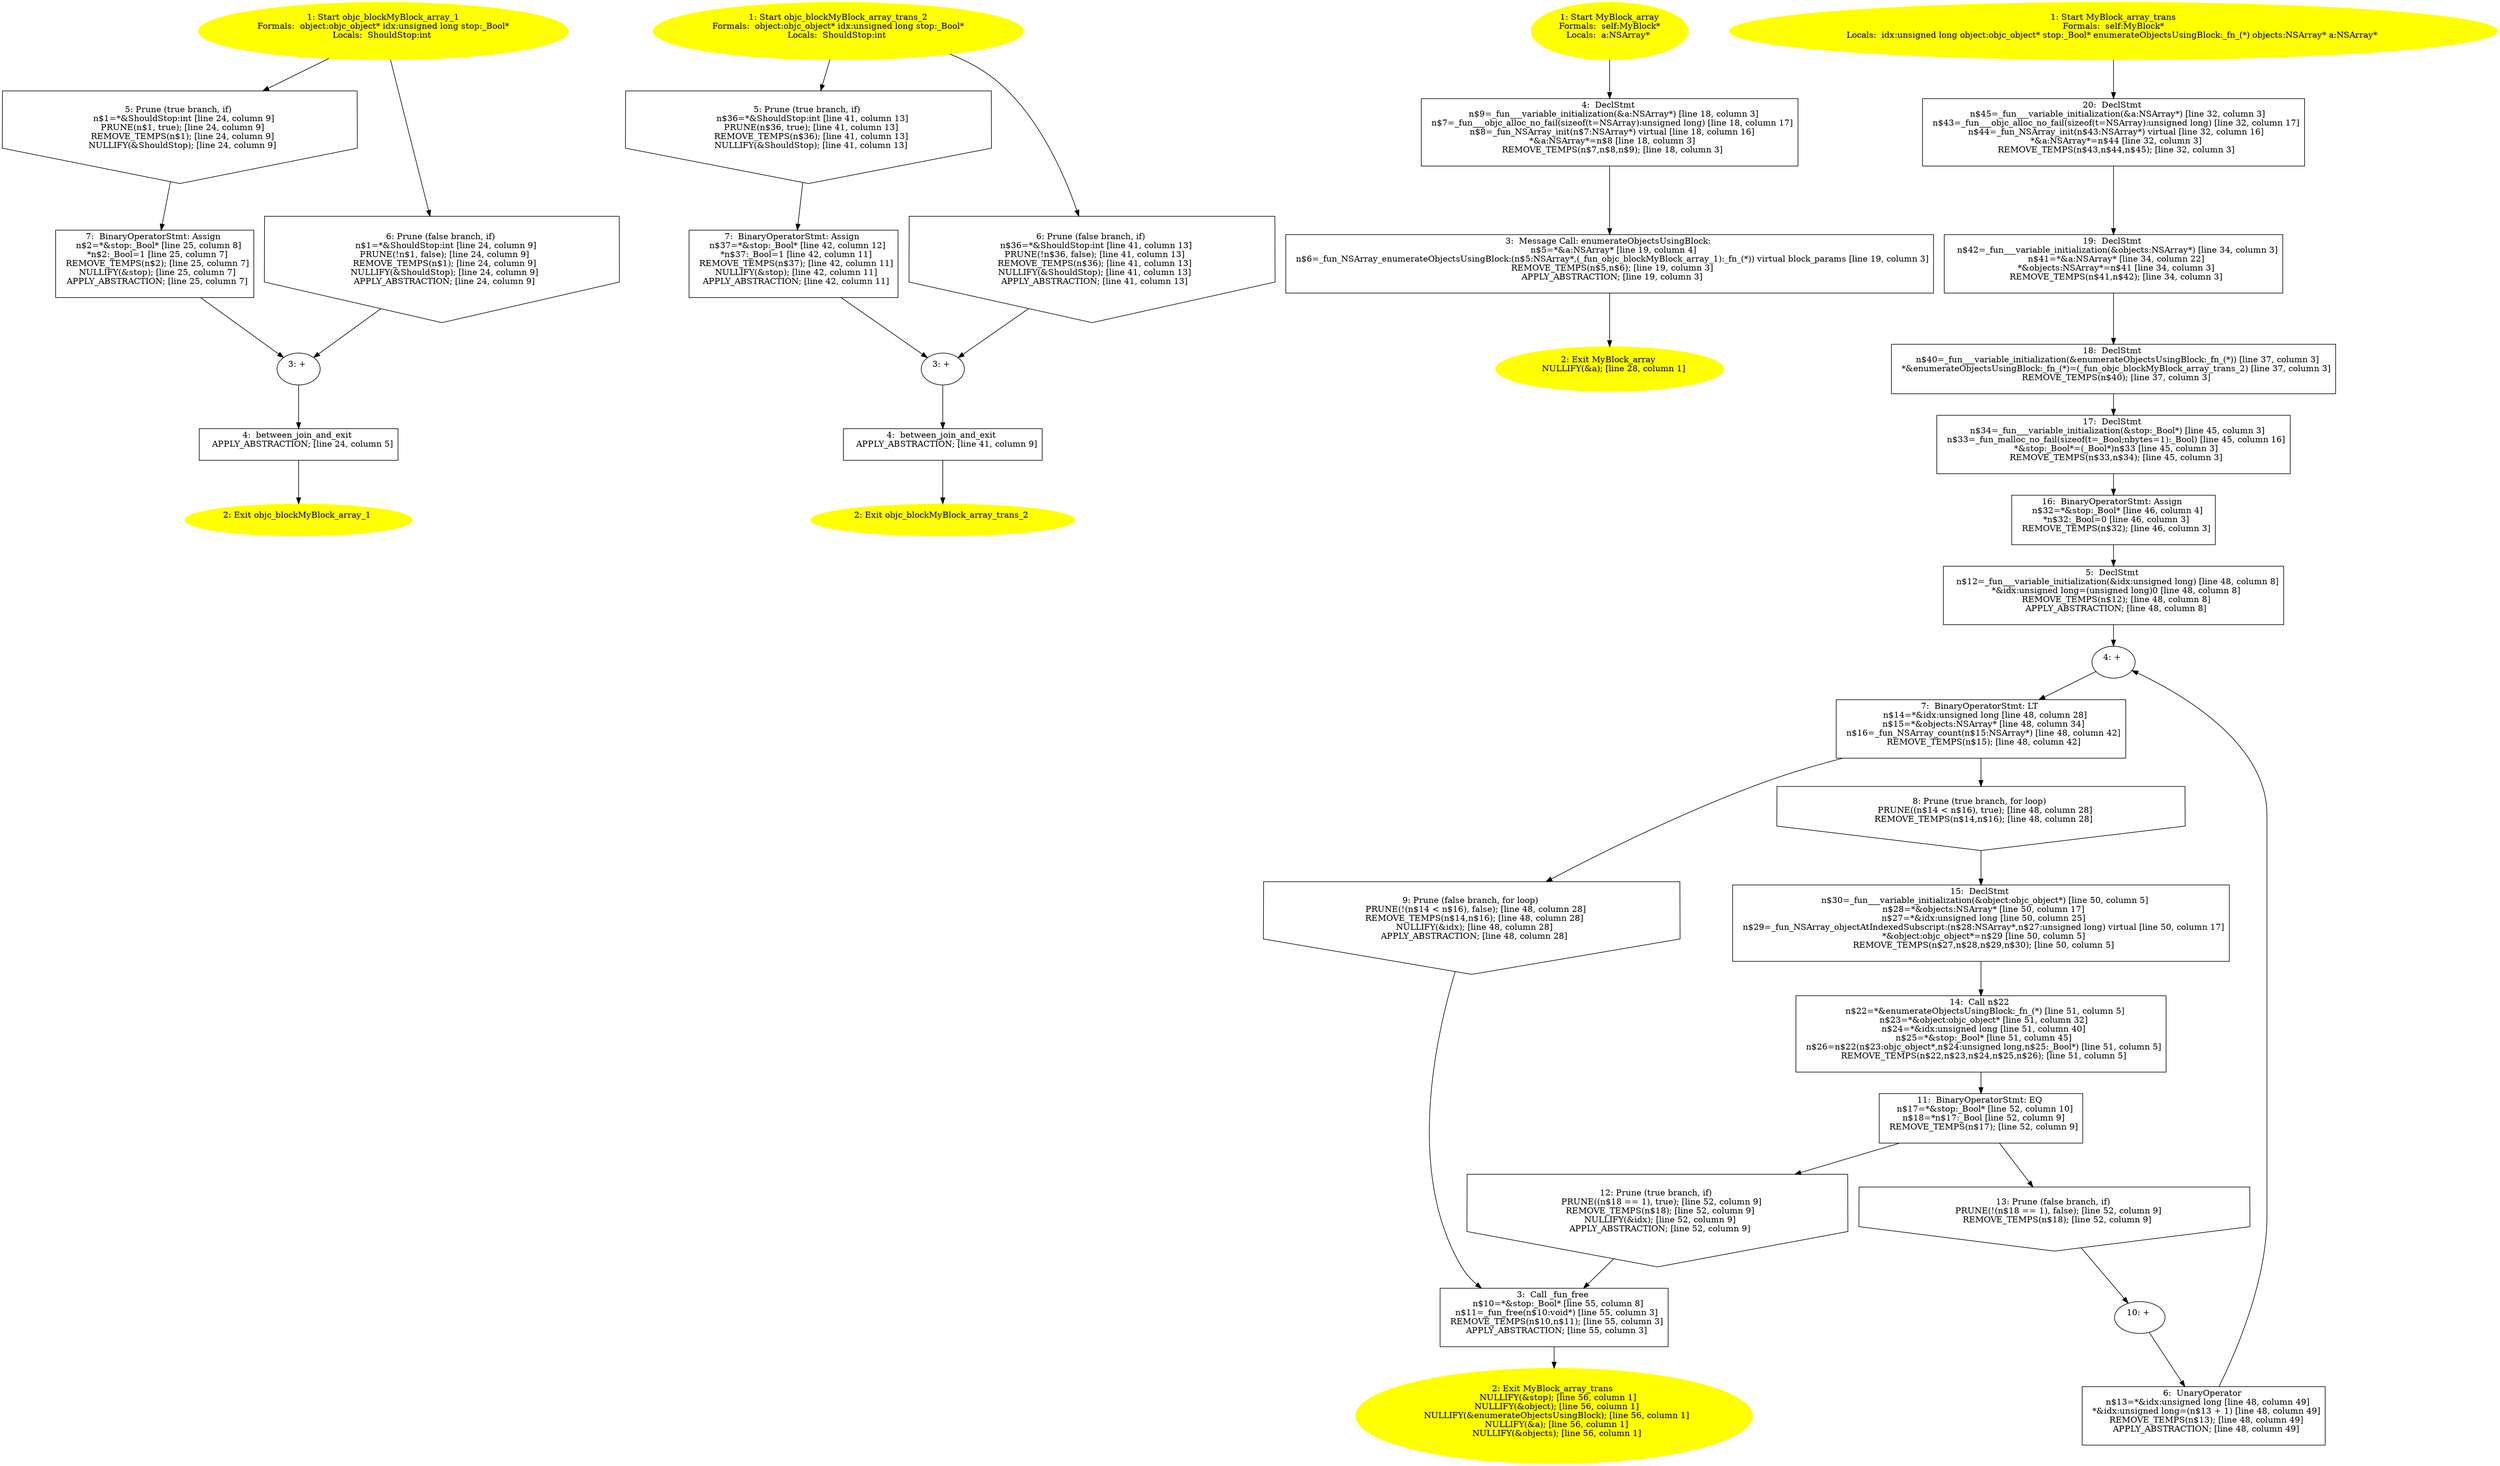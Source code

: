 /* @generated */
digraph cfg {
"objc_blockMyBlock_array_1(struct objc_object).7651ebbbe5ad11f35ec8fca80283945b_1" [label="1: Start objc_blockMyBlock_array_1\nFormals:  object:objc_object* idx:unsigned long stop:_Bool*\nLocals:  ShouldStop:int \n  " color=yellow style=filled]
	

	 "objc_blockMyBlock_array_1(struct objc_object).7651ebbbe5ad11f35ec8fca80283945b_1" -> "objc_blockMyBlock_array_1(struct objc_object).7651ebbbe5ad11f35ec8fca80283945b_5" ;
	 "objc_blockMyBlock_array_1(struct objc_object).7651ebbbe5ad11f35ec8fca80283945b_1" -> "objc_blockMyBlock_array_1(struct objc_object).7651ebbbe5ad11f35ec8fca80283945b_6" ;
"objc_blockMyBlock_array_1(struct objc_object).7651ebbbe5ad11f35ec8fca80283945b_2" [label="2: Exit objc_blockMyBlock_array_1 \n  " color=yellow style=filled]
	

"objc_blockMyBlock_array_1(struct objc_object).7651ebbbe5ad11f35ec8fca80283945b_3" [label="3: + \n  " ]
	

	 "objc_blockMyBlock_array_1(struct objc_object).7651ebbbe5ad11f35ec8fca80283945b_3" -> "objc_blockMyBlock_array_1(struct objc_object).7651ebbbe5ad11f35ec8fca80283945b_4" ;
"objc_blockMyBlock_array_1(struct objc_object).7651ebbbe5ad11f35ec8fca80283945b_4" [label="4:  between_join_and_exit \n   APPLY_ABSTRACTION; [line 24, column 5]\n " shape="box"]
	

	 "objc_blockMyBlock_array_1(struct objc_object).7651ebbbe5ad11f35ec8fca80283945b_4" -> "objc_blockMyBlock_array_1(struct objc_object).7651ebbbe5ad11f35ec8fca80283945b_2" ;
"objc_blockMyBlock_array_1(struct objc_object).7651ebbbe5ad11f35ec8fca80283945b_5" [label="5: Prune (true branch, if) \n   n$1=*&ShouldStop:int [line 24, column 9]\n  PRUNE(n$1, true); [line 24, column 9]\n  REMOVE_TEMPS(n$1); [line 24, column 9]\n  NULLIFY(&ShouldStop); [line 24, column 9]\n " shape="invhouse"]
	

	 "objc_blockMyBlock_array_1(struct objc_object).7651ebbbe5ad11f35ec8fca80283945b_5" -> "objc_blockMyBlock_array_1(struct objc_object).7651ebbbe5ad11f35ec8fca80283945b_7" ;
"objc_blockMyBlock_array_1(struct objc_object).7651ebbbe5ad11f35ec8fca80283945b_6" [label="6: Prune (false branch, if) \n   n$1=*&ShouldStop:int [line 24, column 9]\n  PRUNE(!n$1, false); [line 24, column 9]\n  REMOVE_TEMPS(n$1); [line 24, column 9]\n  NULLIFY(&ShouldStop); [line 24, column 9]\n  APPLY_ABSTRACTION; [line 24, column 9]\n " shape="invhouse"]
	

	 "objc_blockMyBlock_array_1(struct objc_object).7651ebbbe5ad11f35ec8fca80283945b_6" -> "objc_blockMyBlock_array_1(struct objc_object).7651ebbbe5ad11f35ec8fca80283945b_3" ;
"objc_blockMyBlock_array_1(struct objc_object).7651ebbbe5ad11f35ec8fca80283945b_7" [label="7:  BinaryOperatorStmt: Assign \n   n$2=*&stop:_Bool* [line 25, column 8]\n  *n$2:_Bool=1 [line 25, column 7]\n  REMOVE_TEMPS(n$2); [line 25, column 7]\n  NULLIFY(&stop); [line 25, column 7]\n  APPLY_ABSTRACTION; [line 25, column 7]\n " shape="box"]
	

	 "objc_blockMyBlock_array_1(struct objc_object).7651ebbbe5ad11f35ec8fca80283945b_7" -> "objc_blockMyBlock_array_1(struct objc_object).7651ebbbe5ad11f35ec8fca80283945b_3" ;
"objc_blockMyBlock_array_trans_2(struct objc_object).933574d9d3bae3fa7584d130e160b2ad_1" [label="1: Start objc_blockMyBlock_array_trans_2\nFormals:  object:objc_object* idx:unsigned long stop:_Bool*\nLocals:  ShouldStop:int \n  " color=yellow style=filled]
	

	 "objc_blockMyBlock_array_trans_2(struct objc_object).933574d9d3bae3fa7584d130e160b2ad_1" -> "objc_blockMyBlock_array_trans_2(struct objc_object).933574d9d3bae3fa7584d130e160b2ad_5" ;
	 "objc_blockMyBlock_array_trans_2(struct objc_object).933574d9d3bae3fa7584d130e160b2ad_1" -> "objc_blockMyBlock_array_trans_2(struct objc_object).933574d9d3bae3fa7584d130e160b2ad_6" ;
"objc_blockMyBlock_array_trans_2(struct objc_object).933574d9d3bae3fa7584d130e160b2ad_2" [label="2: Exit objc_blockMyBlock_array_trans_2 \n  " color=yellow style=filled]
	

"objc_blockMyBlock_array_trans_2(struct objc_object).933574d9d3bae3fa7584d130e160b2ad_3" [label="3: + \n  " ]
	

	 "objc_blockMyBlock_array_trans_2(struct objc_object).933574d9d3bae3fa7584d130e160b2ad_3" -> "objc_blockMyBlock_array_trans_2(struct objc_object).933574d9d3bae3fa7584d130e160b2ad_4" ;
"objc_blockMyBlock_array_trans_2(struct objc_object).933574d9d3bae3fa7584d130e160b2ad_4" [label="4:  between_join_and_exit \n   APPLY_ABSTRACTION; [line 41, column 9]\n " shape="box"]
	

	 "objc_blockMyBlock_array_trans_2(struct objc_object).933574d9d3bae3fa7584d130e160b2ad_4" -> "objc_blockMyBlock_array_trans_2(struct objc_object).933574d9d3bae3fa7584d130e160b2ad_2" ;
"objc_blockMyBlock_array_trans_2(struct objc_object).933574d9d3bae3fa7584d130e160b2ad_5" [label="5: Prune (true branch, if) \n   n$36=*&ShouldStop:int [line 41, column 13]\n  PRUNE(n$36, true); [line 41, column 13]\n  REMOVE_TEMPS(n$36); [line 41, column 13]\n  NULLIFY(&ShouldStop); [line 41, column 13]\n " shape="invhouse"]
	

	 "objc_blockMyBlock_array_trans_2(struct objc_object).933574d9d3bae3fa7584d130e160b2ad_5" -> "objc_blockMyBlock_array_trans_2(struct objc_object).933574d9d3bae3fa7584d130e160b2ad_7" ;
"objc_blockMyBlock_array_trans_2(struct objc_object).933574d9d3bae3fa7584d130e160b2ad_6" [label="6: Prune (false branch, if) \n   n$36=*&ShouldStop:int [line 41, column 13]\n  PRUNE(!n$36, false); [line 41, column 13]\n  REMOVE_TEMPS(n$36); [line 41, column 13]\n  NULLIFY(&ShouldStop); [line 41, column 13]\n  APPLY_ABSTRACTION; [line 41, column 13]\n " shape="invhouse"]
	

	 "objc_blockMyBlock_array_trans_2(struct objc_object).933574d9d3bae3fa7584d130e160b2ad_6" -> "objc_blockMyBlock_array_trans_2(struct objc_object).933574d9d3bae3fa7584d130e160b2ad_3" ;
"objc_blockMyBlock_array_trans_2(struct objc_object).933574d9d3bae3fa7584d130e160b2ad_7" [label="7:  BinaryOperatorStmt: Assign \n   n$37=*&stop:_Bool* [line 42, column 12]\n  *n$37:_Bool=1 [line 42, column 11]\n  REMOVE_TEMPS(n$37); [line 42, column 11]\n  NULLIFY(&stop); [line 42, column 11]\n  APPLY_ABSTRACTION; [line 42, column 11]\n " shape="box"]
	

	 "objc_blockMyBlock_array_trans_2(struct objc_object).933574d9d3bae3fa7584d130e160b2ad_7" -> "objc_blockMyBlock_array_trans_2(struct objc_object).933574d9d3bae3fa7584d130e160b2ad_3" ;
"array#MyBlock#instance.8be6e5b5e968d186440e1931c9eb40de_1" [label="1: Start MyBlock_array\nFormals:  self:MyBlock*\nLocals:  a:NSArray* \n  " color=yellow style=filled]
	

	 "array#MyBlock#instance.8be6e5b5e968d186440e1931c9eb40de_1" -> "array#MyBlock#instance.8be6e5b5e968d186440e1931c9eb40de_4" ;
"array#MyBlock#instance.8be6e5b5e968d186440e1931c9eb40de_2" [label="2: Exit MyBlock_array \n   NULLIFY(&a); [line 28, column 1]\n " color=yellow style=filled]
	

"array#MyBlock#instance.8be6e5b5e968d186440e1931c9eb40de_3" [label="3:  Message Call: enumerateObjectsUsingBlock: \n   n$5=*&a:NSArray* [line 19, column 4]\n  n$6=_fun_NSArray_enumerateObjectsUsingBlock:(n$5:NSArray*,(_fun_objc_blockMyBlock_array_1):_fn_(*)) virtual block_params [line 19, column 3]\n  REMOVE_TEMPS(n$5,n$6); [line 19, column 3]\n  APPLY_ABSTRACTION; [line 19, column 3]\n " shape="box"]
	

	 "array#MyBlock#instance.8be6e5b5e968d186440e1931c9eb40de_3" -> "array#MyBlock#instance.8be6e5b5e968d186440e1931c9eb40de_2" ;
"array#MyBlock#instance.8be6e5b5e968d186440e1931c9eb40de_4" [label="4:  DeclStmt \n   n$9=_fun___variable_initialization(&a:NSArray*) [line 18, column 3]\n  n$7=_fun___objc_alloc_no_fail(sizeof(t=NSArray):unsigned long) [line 18, column 17]\n  n$8=_fun_NSArray_init(n$7:NSArray*) virtual [line 18, column 16]\n  *&a:NSArray*=n$8 [line 18, column 3]\n  REMOVE_TEMPS(n$7,n$8,n$9); [line 18, column 3]\n " shape="box"]
	

	 "array#MyBlock#instance.8be6e5b5e968d186440e1931c9eb40de_4" -> "array#MyBlock#instance.8be6e5b5e968d186440e1931c9eb40de_3" ;
"array_trans#MyBlock#instance.13289a590560d0628a3ae5174e716a32_1" [label="1: Start MyBlock_array_trans\nFormals:  self:MyBlock*\nLocals:  idx:unsigned long object:objc_object* stop:_Bool* enumerateObjectsUsingBlock:_fn_(*) objects:NSArray* a:NSArray* \n  " color=yellow style=filled]
	

	 "array_trans#MyBlock#instance.13289a590560d0628a3ae5174e716a32_1" -> "array_trans#MyBlock#instance.13289a590560d0628a3ae5174e716a32_20" ;
"array_trans#MyBlock#instance.13289a590560d0628a3ae5174e716a32_2" [label="2: Exit MyBlock_array_trans \n   NULLIFY(&stop); [line 56, column 1]\n  NULLIFY(&object); [line 56, column 1]\n  NULLIFY(&enumerateObjectsUsingBlock); [line 56, column 1]\n  NULLIFY(&a); [line 56, column 1]\n  NULLIFY(&objects); [line 56, column 1]\n " color=yellow style=filled]
	

"array_trans#MyBlock#instance.13289a590560d0628a3ae5174e716a32_3" [label="3:  Call _fun_free \n   n$10=*&stop:_Bool* [line 55, column 8]\n  n$11=_fun_free(n$10:void*) [line 55, column 3]\n  REMOVE_TEMPS(n$10,n$11); [line 55, column 3]\n  APPLY_ABSTRACTION; [line 55, column 3]\n " shape="box"]
	

	 "array_trans#MyBlock#instance.13289a590560d0628a3ae5174e716a32_3" -> "array_trans#MyBlock#instance.13289a590560d0628a3ae5174e716a32_2" ;
"array_trans#MyBlock#instance.13289a590560d0628a3ae5174e716a32_4" [label="4: + \n  " ]
	

	 "array_trans#MyBlock#instance.13289a590560d0628a3ae5174e716a32_4" -> "array_trans#MyBlock#instance.13289a590560d0628a3ae5174e716a32_7" ;
"array_trans#MyBlock#instance.13289a590560d0628a3ae5174e716a32_5" [label="5:  DeclStmt \n   n$12=_fun___variable_initialization(&idx:unsigned long) [line 48, column 8]\n  *&idx:unsigned long=(unsigned long)0 [line 48, column 8]\n  REMOVE_TEMPS(n$12); [line 48, column 8]\n  APPLY_ABSTRACTION; [line 48, column 8]\n " shape="box"]
	

	 "array_trans#MyBlock#instance.13289a590560d0628a3ae5174e716a32_5" -> "array_trans#MyBlock#instance.13289a590560d0628a3ae5174e716a32_4" ;
"array_trans#MyBlock#instance.13289a590560d0628a3ae5174e716a32_6" [label="6:  UnaryOperator \n   n$13=*&idx:unsigned long [line 48, column 49]\n  *&idx:unsigned long=(n$13 + 1) [line 48, column 49]\n  REMOVE_TEMPS(n$13); [line 48, column 49]\n  APPLY_ABSTRACTION; [line 48, column 49]\n " shape="box"]
	

	 "array_trans#MyBlock#instance.13289a590560d0628a3ae5174e716a32_6" -> "array_trans#MyBlock#instance.13289a590560d0628a3ae5174e716a32_4" ;
"array_trans#MyBlock#instance.13289a590560d0628a3ae5174e716a32_7" [label="7:  BinaryOperatorStmt: LT \n   n$14=*&idx:unsigned long [line 48, column 28]\n  n$15=*&objects:NSArray* [line 48, column 34]\n  n$16=_fun_NSArray_count(n$15:NSArray*) [line 48, column 42]\n  REMOVE_TEMPS(n$15); [line 48, column 42]\n " shape="box"]
	

	 "array_trans#MyBlock#instance.13289a590560d0628a3ae5174e716a32_7" -> "array_trans#MyBlock#instance.13289a590560d0628a3ae5174e716a32_8" ;
	 "array_trans#MyBlock#instance.13289a590560d0628a3ae5174e716a32_7" -> "array_trans#MyBlock#instance.13289a590560d0628a3ae5174e716a32_9" ;
"array_trans#MyBlock#instance.13289a590560d0628a3ae5174e716a32_8" [label="8: Prune (true branch, for loop) \n   PRUNE((n$14 < n$16), true); [line 48, column 28]\n  REMOVE_TEMPS(n$14,n$16); [line 48, column 28]\n " shape="invhouse"]
	

	 "array_trans#MyBlock#instance.13289a590560d0628a3ae5174e716a32_8" -> "array_trans#MyBlock#instance.13289a590560d0628a3ae5174e716a32_15" ;
"array_trans#MyBlock#instance.13289a590560d0628a3ae5174e716a32_9" [label="9: Prune (false branch, for loop) \n   PRUNE(!(n$14 < n$16), false); [line 48, column 28]\n  REMOVE_TEMPS(n$14,n$16); [line 48, column 28]\n  NULLIFY(&idx); [line 48, column 28]\n  APPLY_ABSTRACTION; [line 48, column 28]\n " shape="invhouse"]
	

	 "array_trans#MyBlock#instance.13289a590560d0628a3ae5174e716a32_9" -> "array_trans#MyBlock#instance.13289a590560d0628a3ae5174e716a32_3" ;
"array_trans#MyBlock#instance.13289a590560d0628a3ae5174e716a32_10" [label="10: + \n  " ]
	

	 "array_trans#MyBlock#instance.13289a590560d0628a3ae5174e716a32_10" -> "array_trans#MyBlock#instance.13289a590560d0628a3ae5174e716a32_6" ;
"array_trans#MyBlock#instance.13289a590560d0628a3ae5174e716a32_11" [label="11:  BinaryOperatorStmt: EQ \n   n$17=*&stop:_Bool* [line 52, column 10]\n  n$18=*n$17:_Bool [line 52, column 9]\n  REMOVE_TEMPS(n$17); [line 52, column 9]\n " shape="box"]
	

	 "array_trans#MyBlock#instance.13289a590560d0628a3ae5174e716a32_11" -> "array_trans#MyBlock#instance.13289a590560d0628a3ae5174e716a32_12" ;
	 "array_trans#MyBlock#instance.13289a590560d0628a3ae5174e716a32_11" -> "array_trans#MyBlock#instance.13289a590560d0628a3ae5174e716a32_13" ;
"array_trans#MyBlock#instance.13289a590560d0628a3ae5174e716a32_12" [label="12: Prune (true branch, if) \n   PRUNE((n$18 == 1), true); [line 52, column 9]\n  REMOVE_TEMPS(n$18); [line 52, column 9]\n  NULLIFY(&idx); [line 52, column 9]\n  APPLY_ABSTRACTION; [line 52, column 9]\n " shape="invhouse"]
	

	 "array_trans#MyBlock#instance.13289a590560d0628a3ae5174e716a32_12" -> "array_trans#MyBlock#instance.13289a590560d0628a3ae5174e716a32_3" ;
"array_trans#MyBlock#instance.13289a590560d0628a3ae5174e716a32_13" [label="13: Prune (false branch, if) \n   PRUNE(!(n$18 == 1), false); [line 52, column 9]\n  REMOVE_TEMPS(n$18); [line 52, column 9]\n " shape="invhouse"]
	

	 "array_trans#MyBlock#instance.13289a590560d0628a3ae5174e716a32_13" -> "array_trans#MyBlock#instance.13289a590560d0628a3ae5174e716a32_10" ;
"array_trans#MyBlock#instance.13289a590560d0628a3ae5174e716a32_14" [label="14:  Call n$22 \n   n$22=*&enumerateObjectsUsingBlock:_fn_(*) [line 51, column 5]\n  n$23=*&object:objc_object* [line 51, column 32]\n  n$24=*&idx:unsigned long [line 51, column 40]\n  n$25=*&stop:_Bool* [line 51, column 45]\n  n$26=n$22(n$23:objc_object*,n$24:unsigned long,n$25:_Bool*) [line 51, column 5]\n  REMOVE_TEMPS(n$22,n$23,n$24,n$25,n$26); [line 51, column 5]\n " shape="box"]
	

	 "array_trans#MyBlock#instance.13289a590560d0628a3ae5174e716a32_14" -> "array_trans#MyBlock#instance.13289a590560d0628a3ae5174e716a32_11" ;
"array_trans#MyBlock#instance.13289a590560d0628a3ae5174e716a32_15" [label="15:  DeclStmt \n   n$30=_fun___variable_initialization(&object:objc_object*) [line 50, column 5]\n  n$28=*&objects:NSArray* [line 50, column 17]\n  n$27=*&idx:unsigned long [line 50, column 25]\n  n$29=_fun_NSArray_objectAtIndexedSubscript:(n$28:NSArray*,n$27:unsigned long) virtual [line 50, column 17]\n  *&object:objc_object*=n$29 [line 50, column 5]\n  REMOVE_TEMPS(n$27,n$28,n$29,n$30); [line 50, column 5]\n " shape="box"]
	

	 "array_trans#MyBlock#instance.13289a590560d0628a3ae5174e716a32_15" -> "array_trans#MyBlock#instance.13289a590560d0628a3ae5174e716a32_14" ;
"array_trans#MyBlock#instance.13289a590560d0628a3ae5174e716a32_16" [label="16:  BinaryOperatorStmt: Assign \n   n$32=*&stop:_Bool* [line 46, column 4]\n  *n$32:_Bool=0 [line 46, column 3]\n  REMOVE_TEMPS(n$32); [line 46, column 3]\n " shape="box"]
	

	 "array_trans#MyBlock#instance.13289a590560d0628a3ae5174e716a32_16" -> "array_trans#MyBlock#instance.13289a590560d0628a3ae5174e716a32_5" ;
"array_trans#MyBlock#instance.13289a590560d0628a3ae5174e716a32_17" [label="17:  DeclStmt \n   n$34=_fun___variable_initialization(&stop:_Bool*) [line 45, column 3]\n  n$33=_fun_malloc_no_fail(sizeof(t=_Bool;nbytes=1):_Bool) [line 45, column 16]\n  *&stop:_Bool*=(_Bool*)n$33 [line 45, column 3]\n  REMOVE_TEMPS(n$33,n$34); [line 45, column 3]\n " shape="box"]
	

	 "array_trans#MyBlock#instance.13289a590560d0628a3ae5174e716a32_17" -> "array_trans#MyBlock#instance.13289a590560d0628a3ae5174e716a32_16" ;
"array_trans#MyBlock#instance.13289a590560d0628a3ae5174e716a32_18" [label="18:  DeclStmt \n   n$40=_fun___variable_initialization(&enumerateObjectsUsingBlock:_fn_(*)) [line 37, column 3]\n  *&enumerateObjectsUsingBlock:_fn_(*)=(_fun_objc_blockMyBlock_array_trans_2) [line 37, column 3]\n  REMOVE_TEMPS(n$40); [line 37, column 3]\n " shape="box"]
	

	 "array_trans#MyBlock#instance.13289a590560d0628a3ae5174e716a32_18" -> "array_trans#MyBlock#instance.13289a590560d0628a3ae5174e716a32_17" ;
"array_trans#MyBlock#instance.13289a590560d0628a3ae5174e716a32_19" [label="19:  DeclStmt \n   n$42=_fun___variable_initialization(&objects:NSArray*) [line 34, column 3]\n  n$41=*&a:NSArray* [line 34, column 22]\n  *&objects:NSArray*=n$41 [line 34, column 3]\n  REMOVE_TEMPS(n$41,n$42); [line 34, column 3]\n " shape="box"]
	

	 "array_trans#MyBlock#instance.13289a590560d0628a3ae5174e716a32_19" -> "array_trans#MyBlock#instance.13289a590560d0628a3ae5174e716a32_18" ;
"array_trans#MyBlock#instance.13289a590560d0628a3ae5174e716a32_20" [label="20:  DeclStmt \n   n$45=_fun___variable_initialization(&a:NSArray*) [line 32, column 3]\n  n$43=_fun___objc_alloc_no_fail(sizeof(t=NSArray):unsigned long) [line 32, column 17]\n  n$44=_fun_NSArray_init(n$43:NSArray*) virtual [line 32, column 16]\n  *&a:NSArray*=n$44 [line 32, column 3]\n  REMOVE_TEMPS(n$43,n$44,n$45); [line 32, column 3]\n " shape="box"]
	

	 "array_trans#MyBlock#instance.13289a590560d0628a3ae5174e716a32_20" -> "array_trans#MyBlock#instance.13289a590560d0628a3ae5174e716a32_19" ;
}
